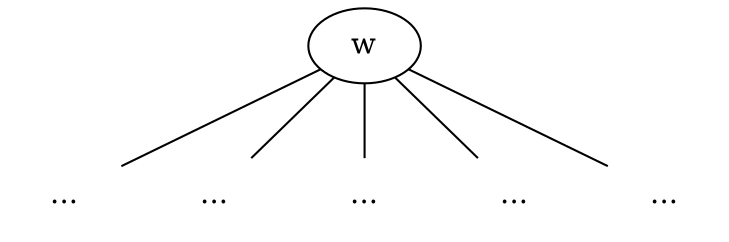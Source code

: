 graph g {
node [
shape = "ellipse"
];
"w" [ label = "w" ];
"6" [ label = "..." shape = "none" ];
"7" [ label = "..." shape = "none" ];
"8" [ label = "..." shape = "none" ];
"9" [ label = "..." shape = "none" ];
"10" [ label = "..." shape = "none" ];
"w" -- "6";
"w" -- "7";
"w" -- "8";
"w" -- "9";
"w" -- "10";
}
